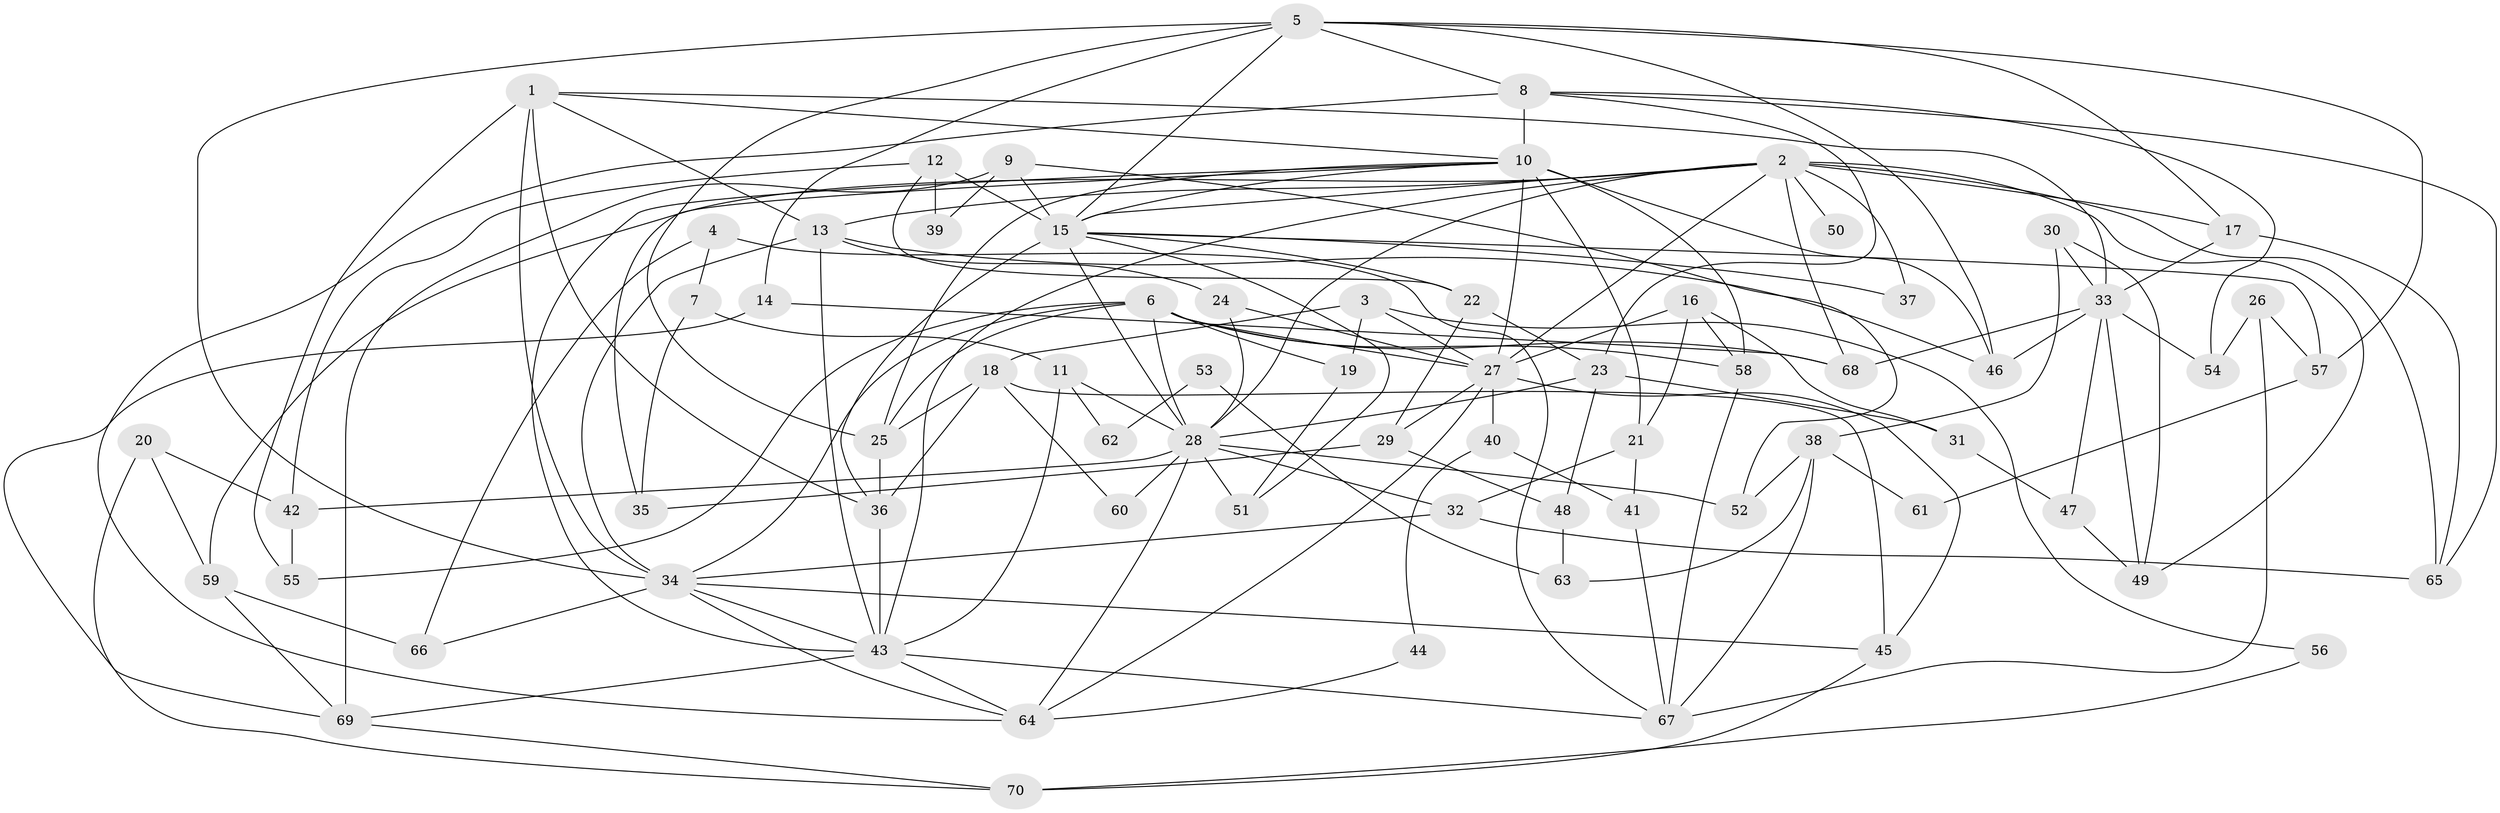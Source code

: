 // original degree distribution, {4: 0.31, 6: 0.08, 3: 0.33, 7: 0.03, 5: 0.13, 8: 0.02, 2: 0.09, 9: 0.01}
// Generated by graph-tools (version 1.1) at 2025/50/03/04/25 22:50:50]
// undirected, 70 vertices, 157 edges
graph export_dot {
  node [color=gray90,style=filled];
  1;
  2;
  3;
  4;
  5;
  6;
  7;
  8;
  9;
  10;
  11;
  12;
  13;
  14;
  15;
  16;
  17;
  18;
  19;
  20;
  21;
  22;
  23;
  24;
  25;
  26;
  27;
  28;
  29;
  30;
  31;
  32;
  33;
  34;
  35;
  36;
  37;
  38;
  39;
  40;
  41;
  42;
  43;
  44;
  45;
  46;
  47;
  48;
  49;
  50;
  51;
  52;
  53;
  54;
  55;
  56;
  57;
  58;
  59;
  60;
  61;
  62;
  63;
  64;
  65;
  66;
  67;
  68;
  69;
  70;
  1 -- 10 [weight=1.0];
  1 -- 13 [weight=3.0];
  1 -- 33 [weight=1.0];
  1 -- 34 [weight=2.0];
  1 -- 36 [weight=1.0];
  1 -- 55 [weight=1.0];
  2 -- 13 [weight=1.0];
  2 -- 15 [weight=1.0];
  2 -- 17 [weight=1.0];
  2 -- 27 [weight=1.0];
  2 -- 28 [weight=1.0];
  2 -- 37 [weight=1.0];
  2 -- 43 [weight=1.0];
  2 -- 49 [weight=1.0];
  2 -- 50 [weight=2.0];
  2 -- 59 [weight=1.0];
  2 -- 65 [weight=1.0];
  2 -- 68 [weight=1.0];
  3 -- 18 [weight=1.0];
  3 -- 19 [weight=1.0];
  3 -- 27 [weight=1.0];
  3 -- 56 [weight=1.0];
  4 -- 7 [weight=1.0];
  4 -- 66 [weight=1.0];
  4 -- 67 [weight=1.0];
  5 -- 8 [weight=1.0];
  5 -- 14 [weight=1.0];
  5 -- 15 [weight=1.0];
  5 -- 17 [weight=1.0];
  5 -- 25 [weight=1.0];
  5 -- 34 [weight=1.0];
  5 -- 46 [weight=1.0];
  5 -- 57 [weight=1.0];
  6 -- 19 [weight=1.0];
  6 -- 25 [weight=1.0];
  6 -- 27 [weight=2.0];
  6 -- 28 [weight=1.0];
  6 -- 34 [weight=1.0];
  6 -- 55 [weight=1.0];
  6 -- 58 [weight=1.0];
  6 -- 68 [weight=1.0];
  7 -- 11 [weight=1.0];
  7 -- 35 [weight=1.0];
  8 -- 10 [weight=2.0];
  8 -- 23 [weight=1.0];
  8 -- 54 [weight=1.0];
  8 -- 64 [weight=1.0];
  8 -- 65 [weight=1.0];
  9 -- 15 [weight=1.0];
  9 -- 39 [weight=1.0];
  9 -- 52 [weight=1.0];
  9 -- 69 [weight=1.0];
  10 -- 15 [weight=1.0];
  10 -- 21 [weight=1.0];
  10 -- 25 [weight=1.0];
  10 -- 27 [weight=2.0];
  10 -- 35 [weight=1.0];
  10 -- 43 [weight=1.0];
  10 -- 46 [weight=1.0];
  10 -- 58 [weight=1.0];
  11 -- 28 [weight=1.0];
  11 -- 43 [weight=1.0];
  11 -- 62 [weight=1.0];
  12 -- 15 [weight=2.0];
  12 -- 22 [weight=1.0];
  12 -- 39 [weight=1.0];
  12 -- 42 [weight=1.0];
  13 -- 24 [weight=1.0];
  13 -- 34 [weight=1.0];
  13 -- 43 [weight=1.0];
  13 -- 46 [weight=1.0];
  14 -- 68 [weight=1.0];
  14 -- 69 [weight=1.0];
  15 -- 22 [weight=1.0];
  15 -- 28 [weight=1.0];
  15 -- 36 [weight=1.0];
  15 -- 37 [weight=1.0];
  15 -- 51 [weight=1.0];
  15 -- 57 [weight=1.0];
  16 -- 21 [weight=1.0];
  16 -- 27 [weight=1.0];
  16 -- 31 [weight=1.0];
  16 -- 58 [weight=1.0];
  17 -- 33 [weight=1.0];
  17 -- 65 [weight=1.0];
  18 -- 25 [weight=1.0];
  18 -- 36 [weight=1.0];
  18 -- 45 [weight=1.0];
  18 -- 60 [weight=1.0];
  19 -- 51 [weight=1.0];
  20 -- 42 [weight=1.0];
  20 -- 59 [weight=1.0];
  20 -- 70 [weight=1.0];
  21 -- 32 [weight=1.0];
  21 -- 41 [weight=1.0];
  22 -- 23 [weight=1.0];
  22 -- 29 [weight=1.0];
  23 -- 28 [weight=1.0];
  23 -- 31 [weight=1.0];
  23 -- 48 [weight=1.0];
  24 -- 27 [weight=1.0];
  24 -- 28 [weight=1.0];
  25 -- 36 [weight=1.0];
  26 -- 54 [weight=1.0];
  26 -- 57 [weight=1.0];
  26 -- 67 [weight=1.0];
  27 -- 29 [weight=1.0];
  27 -- 40 [weight=1.0];
  27 -- 45 [weight=1.0];
  27 -- 64 [weight=1.0];
  28 -- 32 [weight=1.0];
  28 -- 42 [weight=1.0];
  28 -- 51 [weight=1.0];
  28 -- 52 [weight=1.0];
  28 -- 60 [weight=1.0];
  28 -- 64 [weight=1.0];
  29 -- 35 [weight=1.0];
  29 -- 48 [weight=1.0];
  30 -- 33 [weight=1.0];
  30 -- 38 [weight=1.0];
  30 -- 49 [weight=1.0];
  31 -- 47 [weight=1.0];
  32 -- 34 [weight=1.0];
  32 -- 65 [weight=1.0];
  33 -- 46 [weight=1.0];
  33 -- 47 [weight=1.0];
  33 -- 49 [weight=1.0];
  33 -- 54 [weight=1.0];
  33 -- 68 [weight=1.0];
  34 -- 43 [weight=1.0];
  34 -- 45 [weight=1.0];
  34 -- 64 [weight=1.0];
  34 -- 66 [weight=1.0];
  36 -- 43 [weight=1.0];
  38 -- 52 [weight=1.0];
  38 -- 61 [weight=1.0];
  38 -- 63 [weight=1.0];
  38 -- 67 [weight=1.0];
  40 -- 41 [weight=1.0];
  40 -- 44 [weight=1.0];
  41 -- 67 [weight=1.0];
  42 -- 55 [weight=1.0];
  43 -- 64 [weight=1.0];
  43 -- 67 [weight=1.0];
  43 -- 69 [weight=1.0];
  44 -- 64 [weight=1.0];
  45 -- 70 [weight=1.0];
  47 -- 49 [weight=1.0];
  48 -- 63 [weight=1.0];
  53 -- 62 [weight=1.0];
  53 -- 63 [weight=1.0];
  56 -- 70 [weight=1.0];
  57 -- 61 [weight=1.0];
  58 -- 67 [weight=1.0];
  59 -- 66 [weight=1.0];
  59 -- 69 [weight=1.0];
  69 -- 70 [weight=1.0];
}
